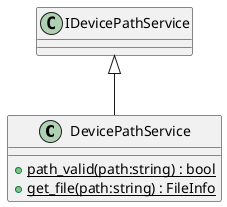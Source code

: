 @startuml
class DevicePathService {
    + {static} path_valid(path:string) : bool
    + {static} get_file(path:string) : FileInfo
}
IDevicePathService <|-- DevicePathService
@enduml
